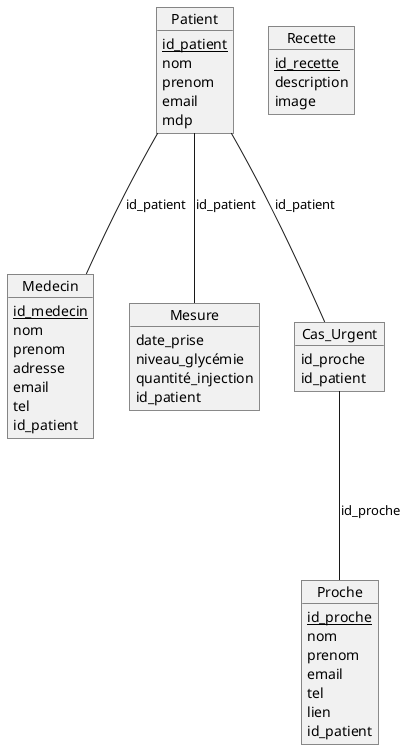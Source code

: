 @startuml
object Patient{
    <u>id_patient</u>
    nom
    prenom
    email
    mdp
}

object Proche{
    <u>id_proche</u>
    nom
    prenom
    email
    tel
    lien
    id_patient
}

object Medecin{
    <u>id_medecin</u>
    nom
    prenom
    adresse
    email
    tel
    id_patient
}

object Mesure{
    date_prise
    niveau_glycémie
    quantité_injection
    id_patient
}

object Recette{
    <u>id_recette</u>
    description
    image
}

object Cas_Urgent {
    id_proche
    id_patient
}

Patient --- Cas_Urgent : id_patient
Patient --- Medecin : id_patient
Patient --- Mesure : id_patient
Cas_Urgent --- Proche : id_proche

@enduml
